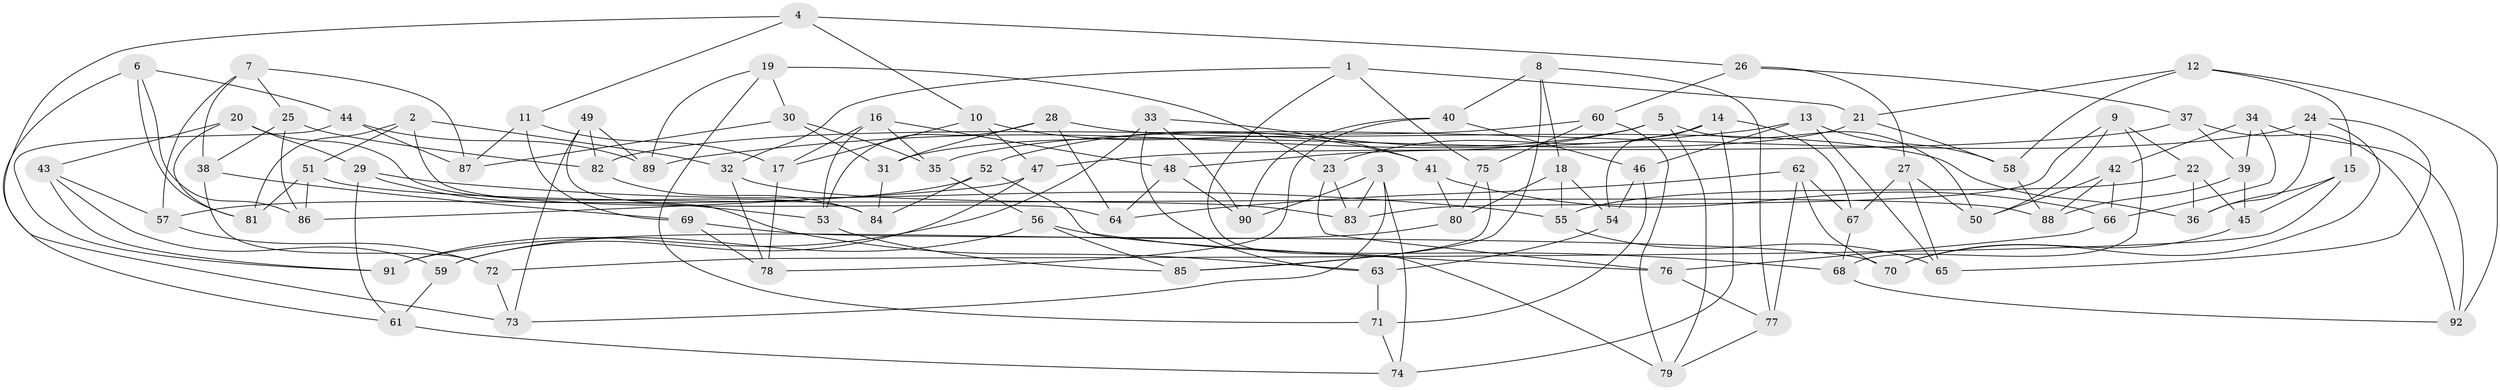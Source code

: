 // Generated by graph-tools (version 1.1) at 2025/50/03/09/25 03:50:52]
// undirected, 92 vertices, 184 edges
graph export_dot {
graph [start="1"]
  node [color=gray90,style=filled];
  1;
  2;
  3;
  4;
  5;
  6;
  7;
  8;
  9;
  10;
  11;
  12;
  13;
  14;
  15;
  16;
  17;
  18;
  19;
  20;
  21;
  22;
  23;
  24;
  25;
  26;
  27;
  28;
  29;
  30;
  31;
  32;
  33;
  34;
  35;
  36;
  37;
  38;
  39;
  40;
  41;
  42;
  43;
  44;
  45;
  46;
  47;
  48;
  49;
  50;
  51;
  52;
  53;
  54;
  55;
  56;
  57;
  58;
  59;
  60;
  61;
  62;
  63;
  64;
  65;
  66;
  67;
  68;
  69;
  70;
  71;
  72;
  73;
  74;
  75;
  76;
  77;
  78;
  79;
  80;
  81;
  82;
  83;
  84;
  85;
  86;
  87;
  88;
  89;
  90;
  91;
  92;
  1 -- 75;
  1 -- 79;
  1 -- 32;
  1 -- 21;
  2 -- 81;
  2 -- 32;
  2 -- 51;
  2 -- 64;
  3 -- 73;
  3 -- 74;
  3 -- 83;
  3 -- 90;
  4 -- 26;
  4 -- 11;
  4 -- 73;
  4 -- 10;
  5 -- 79;
  5 -- 50;
  5 -- 52;
  5 -- 48;
  6 -- 61;
  6 -- 81;
  6 -- 86;
  6 -- 44;
  7 -- 38;
  7 -- 25;
  7 -- 87;
  7 -- 57;
  8 -- 40;
  8 -- 85;
  8 -- 18;
  8 -- 77;
  9 -- 50;
  9 -- 22;
  9 -- 68;
  9 -- 83;
  10 -- 47;
  10 -- 17;
  10 -- 41;
  11 -- 69;
  11 -- 17;
  11 -- 87;
  12 -- 15;
  12 -- 92;
  12 -- 21;
  12 -- 58;
  13 -- 58;
  13 -- 89;
  13 -- 46;
  13 -- 65;
  14 -- 74;
  14 -- 67;
  14 -- 23;
  14 -- 54;
  15 -- 36;
  15 -- 45;
  15 -- 72;
  16 -- 53;
  16 -- 48;
  16 -- 35;
  16 -- 17;
  17 -- 78;
  18 -- 54;
  18 -- 80;
  18 -- 55;
  19 -- 23;
  19 -- 30;
  19 -- 89;
  19 -- 71;
  20 -- 43;
  20 -- 84;
  20 -- 29;
  20 -- 81;
  21 -- 58;
  21 -- 31;
  22 -- 45;
  22 -- 55;
  22 -- 36;
  23 -- 76;
  23 -- 83;
  24 -- 65;
  24 -- 35;
  24 -- 70;
  24 -- 36;
  25 -- 38;
  25 -- 82;
  25 -- 86;
  26 -- 60;
  26 -- 27;
  26 -- 37;
  27 -- 67;
  27 -- 65;
  27 -- 50;
  28 -- 36;
  28 -- 64;
  28 -- 53;
  28 -- 31;
  29 -- 61;
  29 -- 53;
  29 -- 55;
  30 -- 35;
  30 -- 87;
  30 -- 31;
  31 -- 84;
  32 -- 78;
  32 -- 83;
  33 -- 91;
  33 -- 90;
  33 -- 63;
  33 -- 41;
  34 -- 66;
  34 -- 39;
  34 -- 42;
  34 -- 92;
  35 -- 56;
  37 -- 39;
  37 -- 47;
  37 -- 92;
  38 -- 72;
  38 -- 69;
  39 -- 88;
  39 -- 45;
  40 -- 78;
  40 -- 46;
  40 -- 90;
  41 -- 80;
  41 -- 66;
  42 -- 88;
  42 -- 66;
  42 -- 50;
  43 -- 91;
  43 -- 57;
  43 -- 59;
  44 -- 91;
  44 -- 89;
  44 -- 87;
  45 -- 70;
  46 -- 71;
  46 -- 54;
  47 -- 59;
  47 -- 86;
  48 -- 64;
  48 -- 90;
  49 -- 82;
  49 -- 63;
  49 -- 89;
  49 -- 73;
  51 -- 86;
  51 -- 81;
  51 -- 88;
  52 -- 84;
  52 -- 76;
  52 -- 57;
  53 -- 85;
  54 -- 63;
  55 -- 65;
  56 -- 85;
  56 -- 68;
  56 -- 59;
  57 -- 72;
  58 -- 88;
  59 -- 61;
  60 -- 82;
  60 -- 75;
  60 -- 79;
  61 -- 74;
  62 -- 70;
  62 -- 77;
  62 -- 67;
  62 -- 64;
  63 -- 71;
  66 -- 76;
  67 -- 68;
  68 -- 92;
  69 -- 78;
  69 -- 70;
  71 -- 74;
  72 -- 73;
  75 -- 80;
  75 -- 85;
  76 -- 77;
  77 -- 79;
  80 -- 91;
  82 -- 84;
}
